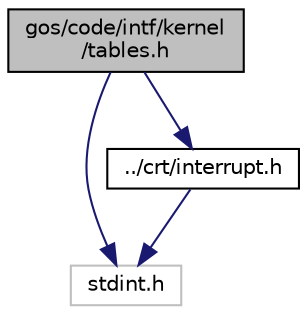 digraph "gos/code/intf/kernel/tables.h"
{
 // LATEX_PDF_SIZE
  edge [fontname="Helvetica",fontsize="10",labelfontname="Helvetica",labelfontsize="10"];
  node [fontname="Helvetica",fontsize="10",shape=record];
  Node1 [label="gos/code/intf/kernel\l/tables.h",height=0.2,width=0.4,color="black", fillcolor="grey75", style="filled", fontcolor="black",tooltip="This file will contain the definition and methods to load / create / read the tables that the process..."];
  Node1 -> Node2 [color="midnightblue",fontsize="10",style="solid",fontname="Helvetica"];
  Node2 [label="stdint.h",height=0.2,width=0.4,color="grey75", fillcolor="white", style="filled",tooltip=" "];
  Node1 -> Node3 [color="midnightblue",fontsize="10",style="solid",fontname="Helvetica"];
  Node3 [label="../crt/interrupt.h",height=0.2,width=0.4,color="black", fillcolor="white", style="filled",URL="$interrupt_8h.html",tooltip="\"API\" to define / call interrupts"];
  Node3 -> Node2 [color="midnightblue",fontsize="10",style="solid",fontname="Helvetica"];
}

